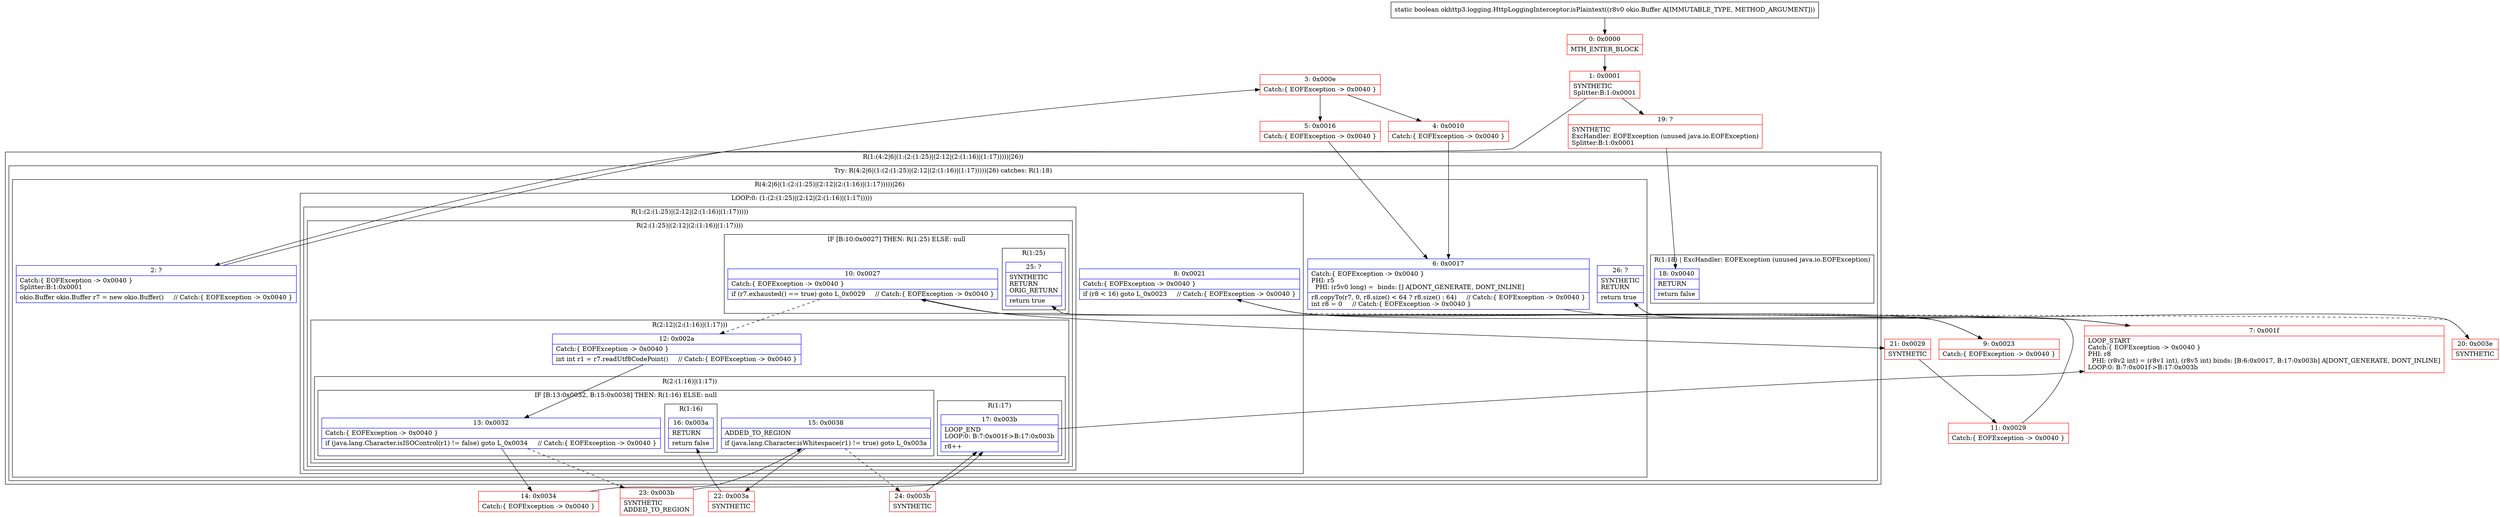 digraph "CFG forokhttp3.logging.HttpLoggingInterceptor.isPlaintext(Lokio\/Buffer;)Z" {
subgraph cluster_Region_812968914 {
label = "R(1:(4:2|6|(1:(2:(1:25)|(2:12|(2:(1:16)|(1:17)))))|26))";
node [shape=record,color=blue];
subgraph cluster_TryCatchRegion_199942841 {
label = "Try: R(4:2|6|(1:(2:(1:25)|(2:12|(2:(1:16)|(1:17)))))|26) catches: R(1:18)";
node [shape=record,color=blue];
subgraph cluster_Region_1446407296 {
label = "R(4:2|6|(1:(2:(1:25)|(2:12|(2:(1:16)|(1:17)))))|26)";
node [shape=record,color=blue];
Node_2 [shape=record,label="{2\:\ ?|Catch:\{ EOFException \-\> 0x0040 \}\lSplitter:B:1:0x0001\l|okio.Buffer okio.Buffer r7 = new okio.Buffer()     \/\/ Catch:\{ EOFException \-\> 0x0040 \}\l}"];
Node_6 [shape=record,label="{6\:\ 0x0017|Catch:\{ EOFException \-\> 0x0040 \}\lPHI: r5 \l  PHI: (r5v0 long) =  binds: [] A[DONT_GENERATE, DONT_INLINE]\l|r8.copyTo(r7, 0, r8.size() \< 64 ? r8.size() : 64)     \/\/ Catch:\{ EOFException \-\> 0x0040 \}\lint r8 = 0     \/\/ Catch:\{ EOFException \-\> 0x0040 \}\l}"];
subgraph cluster_LoopRegion_1077199210 {
label = "LOOP:0: (1:(2:(1:25)|(2:12|(2:(1:16)|(1:17)))))";
node [shape=record,color=blue];
Node_8 [shape=record,label="{8\:\ 0x0021|Catch:\{ EOFException \-\> 0x0040 \}\l|if (r8 \< 16) goto L_0x0023     \/\/ Catch:\{ EOFException \-\> 0x0040 \}\l}"];
subgraph cluster_Region_293370495 {
label = "R(1:(2:(1:25)|(2:12|(2:(1:16)|(1:17)))))";
node [shape=record,color=blue];
subgraph cluster_Region_1064854205 {
label = "R(2:(1:25)|(2:12|(2:(1:16)|(1:17))))";
node [shape=record,color=blue];
subgraph cluster_IfRegion_104979974 {
label = "IF [B:10:0x0027] THEN: R(1:25) ELSE: null";
node [shape=record,color=blue];
Node_10 [shape=record,label="{10\:\ 0x0027|Catch:\{ EOFException \-\> 0x0040 \}\l|if (r7.exhausted() == true) goto L_0x0029     \/\/ Catch:\{ EOFException \-\> 0x0040 \}\l}"];
subgraph cluster_Region_675620091 {
label = "R(1:25)";
node [shape=record,color=blue];
Node_25 [shape=record,label="{25\:\ ?|SYNTHETIC\lRETURN\lORIG_RETURN\l|return true\l}"];
}
}
subgraph cluster_Region_625862775 {
label = "R(2:12|(2:(1:16)|(1:17)))";
node [shape=record,color=blue];
Node_12 [shape=record,label="{12\:\ 0x002a|Catch:\{ EOFException \-\> 0x0040 \}\l|int int r1 = r7.readUtf8CodePoint()     \/\/ Catch:\{ EOFException \-\> 0x0040 \}\l}"];
subgraph cluster_Region_1952900192 {
label = "R(2:(1:16)|(1:17))";
node [shape=record,color=blue];
subgraph cluster_IfRegion_758824152 {
label = "IF [B:13:0x0032, B:15:0x0038] THEN: R(1:16) ELSE: null";
node [shape=record,color=blue];
Node_13 [shape=record,label="{13\:\ 0x0032|Catch:\{ EOFException \-\> 0x0040 \}\l|if (java.lang.Character.isISOControl(r1) != false) goto L_0x0034     \/\/ Catch:\{ EOFException \-\> 0x0040 \}\l}"];
Node_15 [shape=record,label="{15\:\ 0x0038|ADDED_TO_REGION\l|if (java.lang.Character.isWhitespace(r1) != true) goto L_0x003a\l}"];
subgraph cluster_Region_104580881 {
label = "R(1:16)";
node [shape=record,color=blue];
Node_16 [shape=record,label="{16\:\ 0x003a|RETURN\l|return false\l}"];
}
}
subgraph cluster_Region_629405568 {
label = "R(1:17)";
node [shape=record,color=blue];
Node_17 [shape=record,label="{17\:\ 0x003b|LOOP_END\lLOOP:0: B:7:0x001f\-\>B:17:0x003b\l|r8++\l}"];
}
}
}
}
}
}
Node_26 [shape=record,label="{26\:\ ?|SYNTHETIC\lRETURN\l|return true\l}"];
}
subgraph cluster_Region_2049585377 {
label = "R(1:18) | ExcHandler: EOFException (unused java.io.EOFException)\l";
node [shape=record,color=blue];
Node_18 [shape=record,label="{18\:\ 0x0040|RETURN\l|return false\l}"];
}
}
}
subgraph cluster_Region_2049585377 {
label = "R(1:18) | ExcHandler: EOFException (unused java.io.EOFException)\l";
node [shape=record,color=blue];
Node_18 [shape=record,label="{18\:\ 0x0040|RETURN\l|return false\l}"];
}
Node_0 [shape=record,color=red,label="{0\:\ 0x0000|MTH_ENTER_BLOCK\l}"];
Node_1 [shape=record,color=red,label="{1\:\ 0x0001|SYNTHETIC\lSplitter:B:1:0x0001\l}"];
Node_3 [shape=record,color=red,label="{3\:\ 0x000e|Catch:\{ EOFException \-\> 0x0040 \}\l}"];
Node_4 [shape=record,color=red,label="{4\:\ 0x0010|Catch:\{ EOFException \-\> 0x0040 \}\l}"];
Node_5 [shape=record,color=red,label="{5\:\ 0x0016|Catch:\{ EOFException \-\> 0x0040 \}\l}"];
Node_7 [shape=record,color=red,label="{7\:\ 0x001f|LOOP_START\lCatch:\{ EOFException \-\> 0x0040 \}\lPHI: r8 \l  PHI: (r8v2 int) = (r8v1 int), (r8v5 int) binds: [B:6:0x0017, B:17:0x003b] A[DONT_GENERATE, DONT_INLINE]\lLOOP:0: B:7:0x001f\-\>B:17:0x003b\l}"];
Node_9 [shape=record,color=red,label="{9\:\ 0x0023|Catch:\{ EOFException \-\> 0x0040 \}\l}"];
Node_11 [shape=record,color=red,label="{11\:\ 0x0029|Catch:\{ EOFException \-\> 0x0040 \}\l}"];
Node_14 [shape=record,color=red,label="{14\:\ 0x0034|Catch:\{ EOFException \-\> 0x0040 \}\l}"];
Node_19 [shape=record,color=red,label="{19\:\ ?|SYNTHETIC\lExcHandler: EOFException (unused java.io.EOFException)\lSplitter:B:1:0x0001\l}"];
Node_20 [shape=record,color=red,label="{20\:\ 0x003e|SYNTHETIC\l}"];
Node_21 [shape=record,color=red,label="{21\:\ 0x0029|SYNTHETIC\l}"];
Node_22 [shape=record,color=red,label="{22\:\ 0x003a|SYNTHETIC\l}"];
Node_23 [shape=record,color=red,label="{23\:\ 0x003b|SYNTHETIC\lADDED_TO_REGION\l}"];
Node_24 [shape=record,color=red,label="{24\:\ 0x003b|SYNTHETIC\l}"];
MethodNode[shape=record,label="{static boolean okhttp3.logging.HttpLoggingInterceptor.isPlaintext((r8v0 okio.Buffer A[IMMUTABLE_TYPE, METHOD_ARGUMENT])) }"];
MethodNode -> Node_0;
Node_2 -> Node_3;
Node_6 -> Node_7;
Node_8 -> Node_9;
Node_8 -> Node_20[style=dashed];
Node_10 -> Node_12[style=dashed];
Node_10 -> Node_21;
Node_12 -> Node_13;
Node_13 -> Node_14;
Node_13 -> Node_23[style=dashed];
Node_15 -> Node_22;
Node_15 -> Node_24[style=dashed];
Node_17 -> Node_7;
Node_0 -> Node_1;
Node_1 -> Node_2;
Node_1 -> Node_19;
Node_3 -> Node_4;
Node_3 -> Node_5;
Node_4 -> Node_6;
Node_5 -> Node_6;
Node_7 -> Node_8;
Node_9 -> Node_10;
Node_11 -> Node_25;
Node_14 -> Node_15;
Node_19 -> Node_18;
Node_20 -> Node_26;
Node_21 -> Node_11;
Node_22 -> Node_16;
Node_23 -> Node_17;
Node_24 -> Node_17;
}

